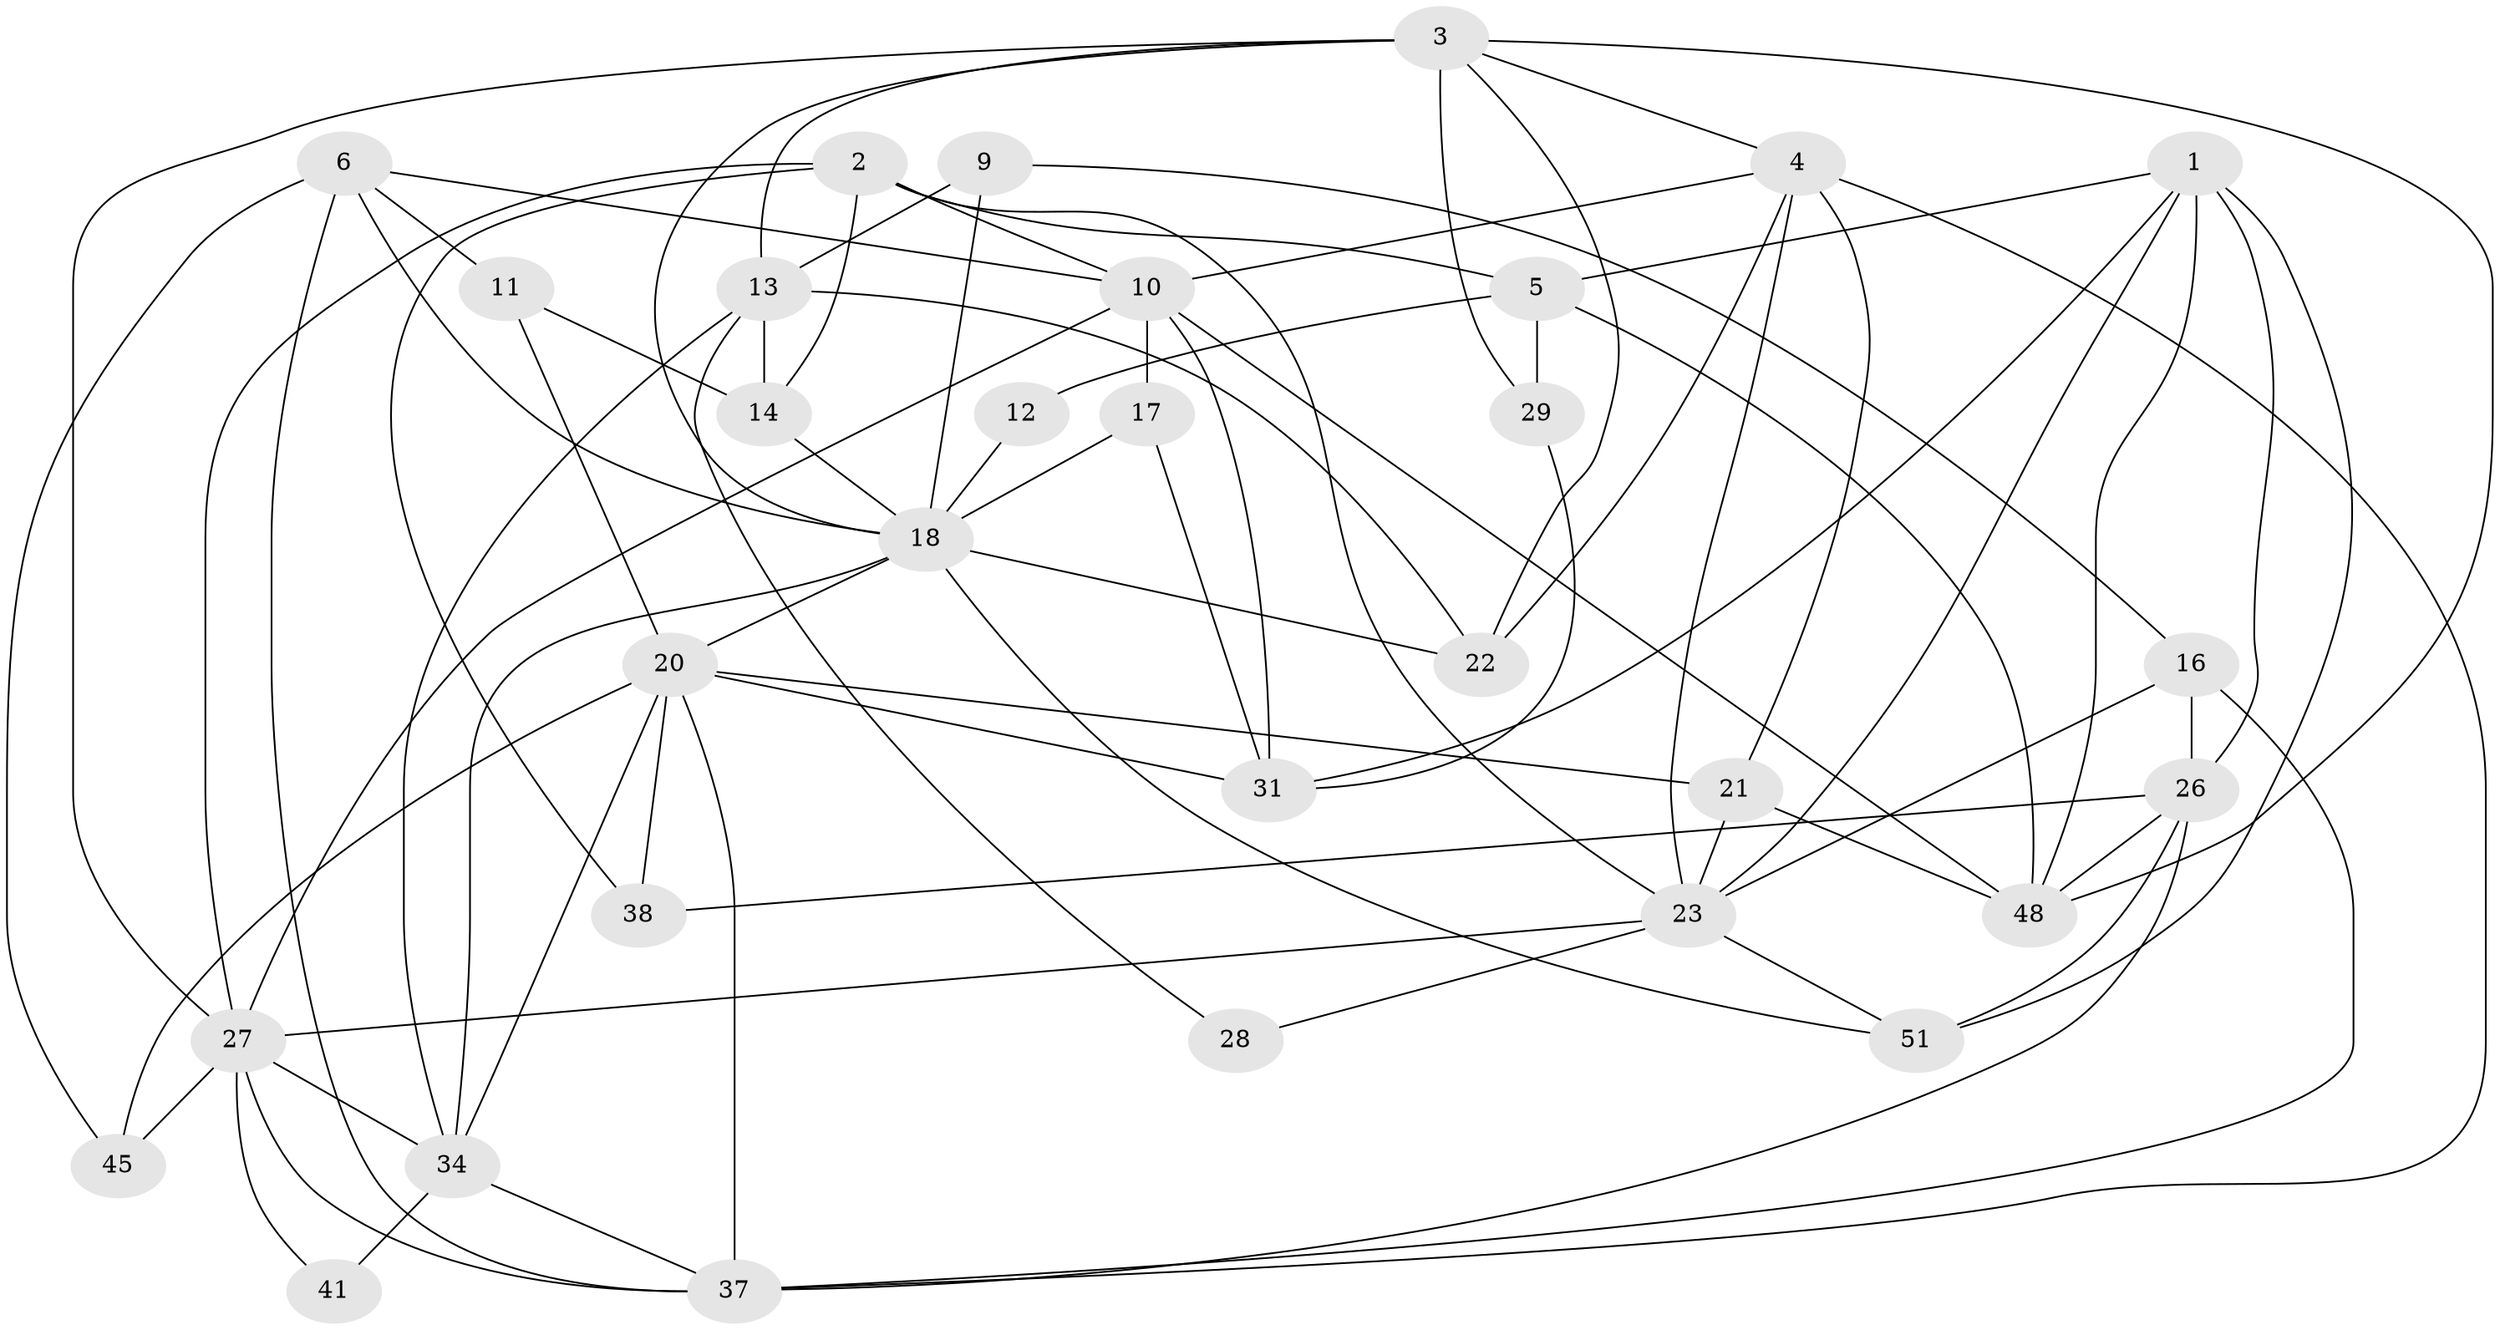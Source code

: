 // original degree distribution, {6: 0.17647058823529413, 5: 0.11764705882352941, 3: 0.35294117647058826, 4: 0.23529411764705882, 2: 0.09803921568627451, 8: 0.0196078431372549}
// Generated by graph-tools (version 1.1) at 2025/41/03/06/25 10:41:54]
// undirected, 31 vertices, 78 edges
graph export_dot {
graph [start="1"]
  node [color=gray90,style=filled];
  1 [super="+7"];
  2 [super="+36"];
  3 [super="+8"];
  4 [super="+19"];
  5 [super="+50"];
  6 [super="+33"];
  9;
  10 [super="+15"];
  11;
  12 [super="+24"];
  13 [super="+44"];
  14 [super="+30"];
  16 [super="+32"];
  17;
  18 [super="+43"];
  20 [super="+25"];
  21;
  22;
  23 [super="+46"];
  26 [super="+42"];
  27 [super="+35"];
  28;
  29;
  31 [super="+47"];
  34 [super="+40"];
  37 [super="+39"];
  38;
  41;
  45;
  48 [super="+49"];
  51;
  1 -- 31;
  1 -- 5;
  1 -- 51;
  1 -- 26;
  1 -- 23;
  1 -- 48;
  2 -- 5;
  2 -- 23;
  2 -- 10;
  2 -- 27;
  2 -- 38;
  2 -- 14;
  3 -- 48;
  3 -- 27;
  3 -- 18;
  3 -- 4;
  3 -- 13;
  3 -- 22;
  3 -- 29;
  4 -- 23;
  4 -- 21;
  4 -- 22;
  4 -- 37;
  4 -- 10;
  5 -- 48;
  5 -- 29;
  5 -- 12;
  6 -- 11;
  6 -- 18;
  6 -- 45;
  6 -- 37;
  6 -- 10;
  9 -- 13;
  9 -- 18;
  9 -- 16;
  10 -- 27;
  10 -- 48;
  10 -- 17;
  10 -- 31;
  11 -- 14;
  11 -- 20;
  12 -- 18 [weight=2];
  13 -- 14;
  13 -- 28;
  13 -- 22;
  13 -- 34;
  14 -- 18;
  16 -- 23;
  16 -- 26;
  16 -- 37;
  17 -- 18;
  17 -- 31 [weight=2];
  18 -- 20;
  18 -- 34;
  18 -- 51;
  18 -- 22;
  20 -- 21;
  20 -- 31;
  20 -- 38;
  20 -- 34;
  20 -- 37;
  20 -- 45;
  21 -- 48;
  21 -- 23;
  23 -- 27;
  23 -- 28;
  23 -- 51;
  26 -- 51;
  26 -- 38;
  26 -- 37;
  26 -- 48;
  27 -- 34;
  27 -- 41;
  27 -- 45;
  27 -- 37;
  29 -- 31;
  34 -- 37;
  34 -- 41;
}
